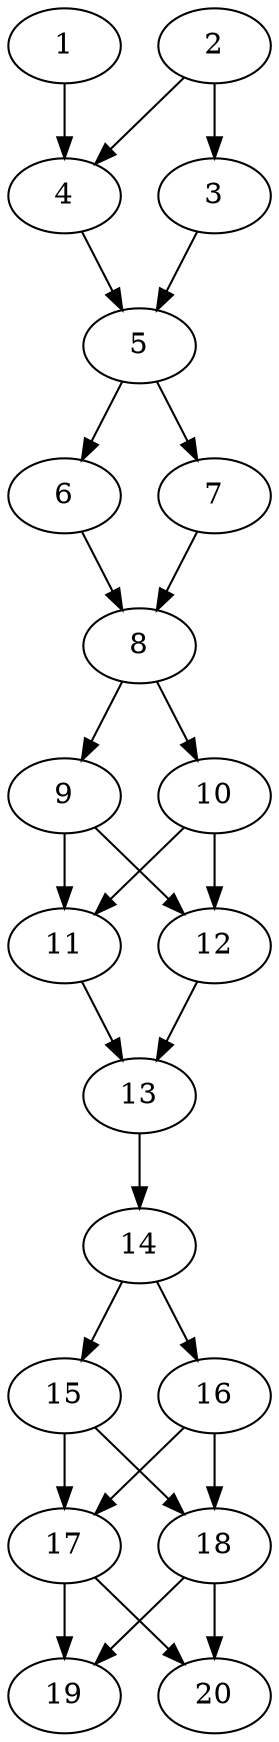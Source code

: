 // DAG automatically generated by daggen at Thu Oct  3 13:58:43 2019
// ./daggen --dot -n 20 --ccr 0.4 --fat 0.3 --regular 0.5 --density 0.9 --mindata 5242880 --maxdata 52428800 
digraph G {
  1 [size="39206400", alpha="0.14", expect_size="15682560"] 
  1 -> 4 [size ="15682560"]
  2 [size="98734080", alpha="0.02", expect_size="39493632"] 
  2 -> 3 [size ="39493632"]
  2 -> 4 [size ="39493632"]
  3 [size="123604480", alpha="0.06", expect_size="49441792"] 
  3 -> 5 [size ="49441792"]
  4 [size="33479680", alpha="0.19", expect_size="13391872"] 
  4 -> 5 [size ="13391872"]
  5 [size="61831680", alpha="0.04", expect_size="24732672"] 
  5 -> 6 [size ="24732672"]
  5 -> 7 [size ="24732672"]
  6 [size="23813120", alpha="0.01", expect_size="9525248"] 
  6 -> 8 [size ="9525248"]
  7 [size="101995520", alpha="0.18", expect_size="40798208"] 
  7 -> 8 [size ="40798208"]
  8 [size="120778240", alpha="0.04", expect_size="48311296"] 
  8 -> 9 [size ="48311296"]
  8 -> 10 [size ="48311296"]
  9 [size="69201920", alpha="0.05", expect_size="27680768"] 
  9 -> 11 [size ="27680768"]
  9 -> 12 [size ="27680768"]
  10 [size="127726080", alpha="0.15", expect_size="51090432"] 
  10 -> 11 [size ="51090432"]
  10 -> 12 [size ="51090432"]
  11 [size="113600000", alpha="0.07", expect_size="45440000"] 
  11 -> 13 [size ="45440000"]
  12 [size="77248000", alpha="0.07", expect_size="30899200"] 
  12 -> 13 [size ="30899200"]
  13 [size="90531840", alpha="0.12", expect_size="36212736"] 
  13 -> 14 [size ="36212736"]
  14 [size="124879360", alpha="0.09", expect_size="49951744"] 
  14 -> 15 [size ="49951744"]
  14 -> 16 [size ="49951744"]
  15 [size="119068160", alpha="0.09", expect_size="47627264"] 
  15 -> 17 [size ="47627264"]
  15 -> 18 [size ="47627264"]
  16 [size="26951680", alpha="0.18", expect_size="10780672"] 
  16 -> 17 [size ="10780672"]
  16 -> 18 [size ="10780672"]
  17 [size="35368960", alpha="0.19", expect_size="14147584"] 
  17 -> 19 [size ="14147584"]
  17 -> 20 [size ="14147584"]
  18 [size="24609280", alpha="0.12", expect_size="9843712"] 
  18 -> 19 [size ="9843712"]
  18 -> 20 [size ="9843712"]
  19 [size="49454080", alpha="0.03", expect_size="19781632"] 
  20 [size="81438720", alpha="0.13", expect_size="32575488"] 
}

